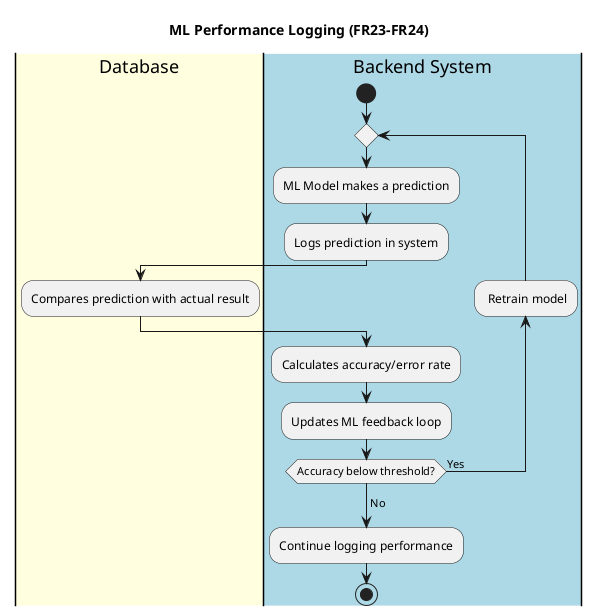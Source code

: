 @startuml MLPerformanceLogging
title ML Performance Logging (FR23-FR24)
|#LightYellow|Database|
|#LightBlue|Backend System|
start
repeat
:ML Model makes a prediction;
:Logs prediction in system;

|Database|
:Compares prediction with actual result;

|Backend System|
:Calculates accuracy/error rate;

|Backend System|
:Updates ML feedback loop;
backward: Retrain model;
repeat while (Accuracy below threshold?) is (Yes)
->No;
:Continue logging performance;
stop
@enduml